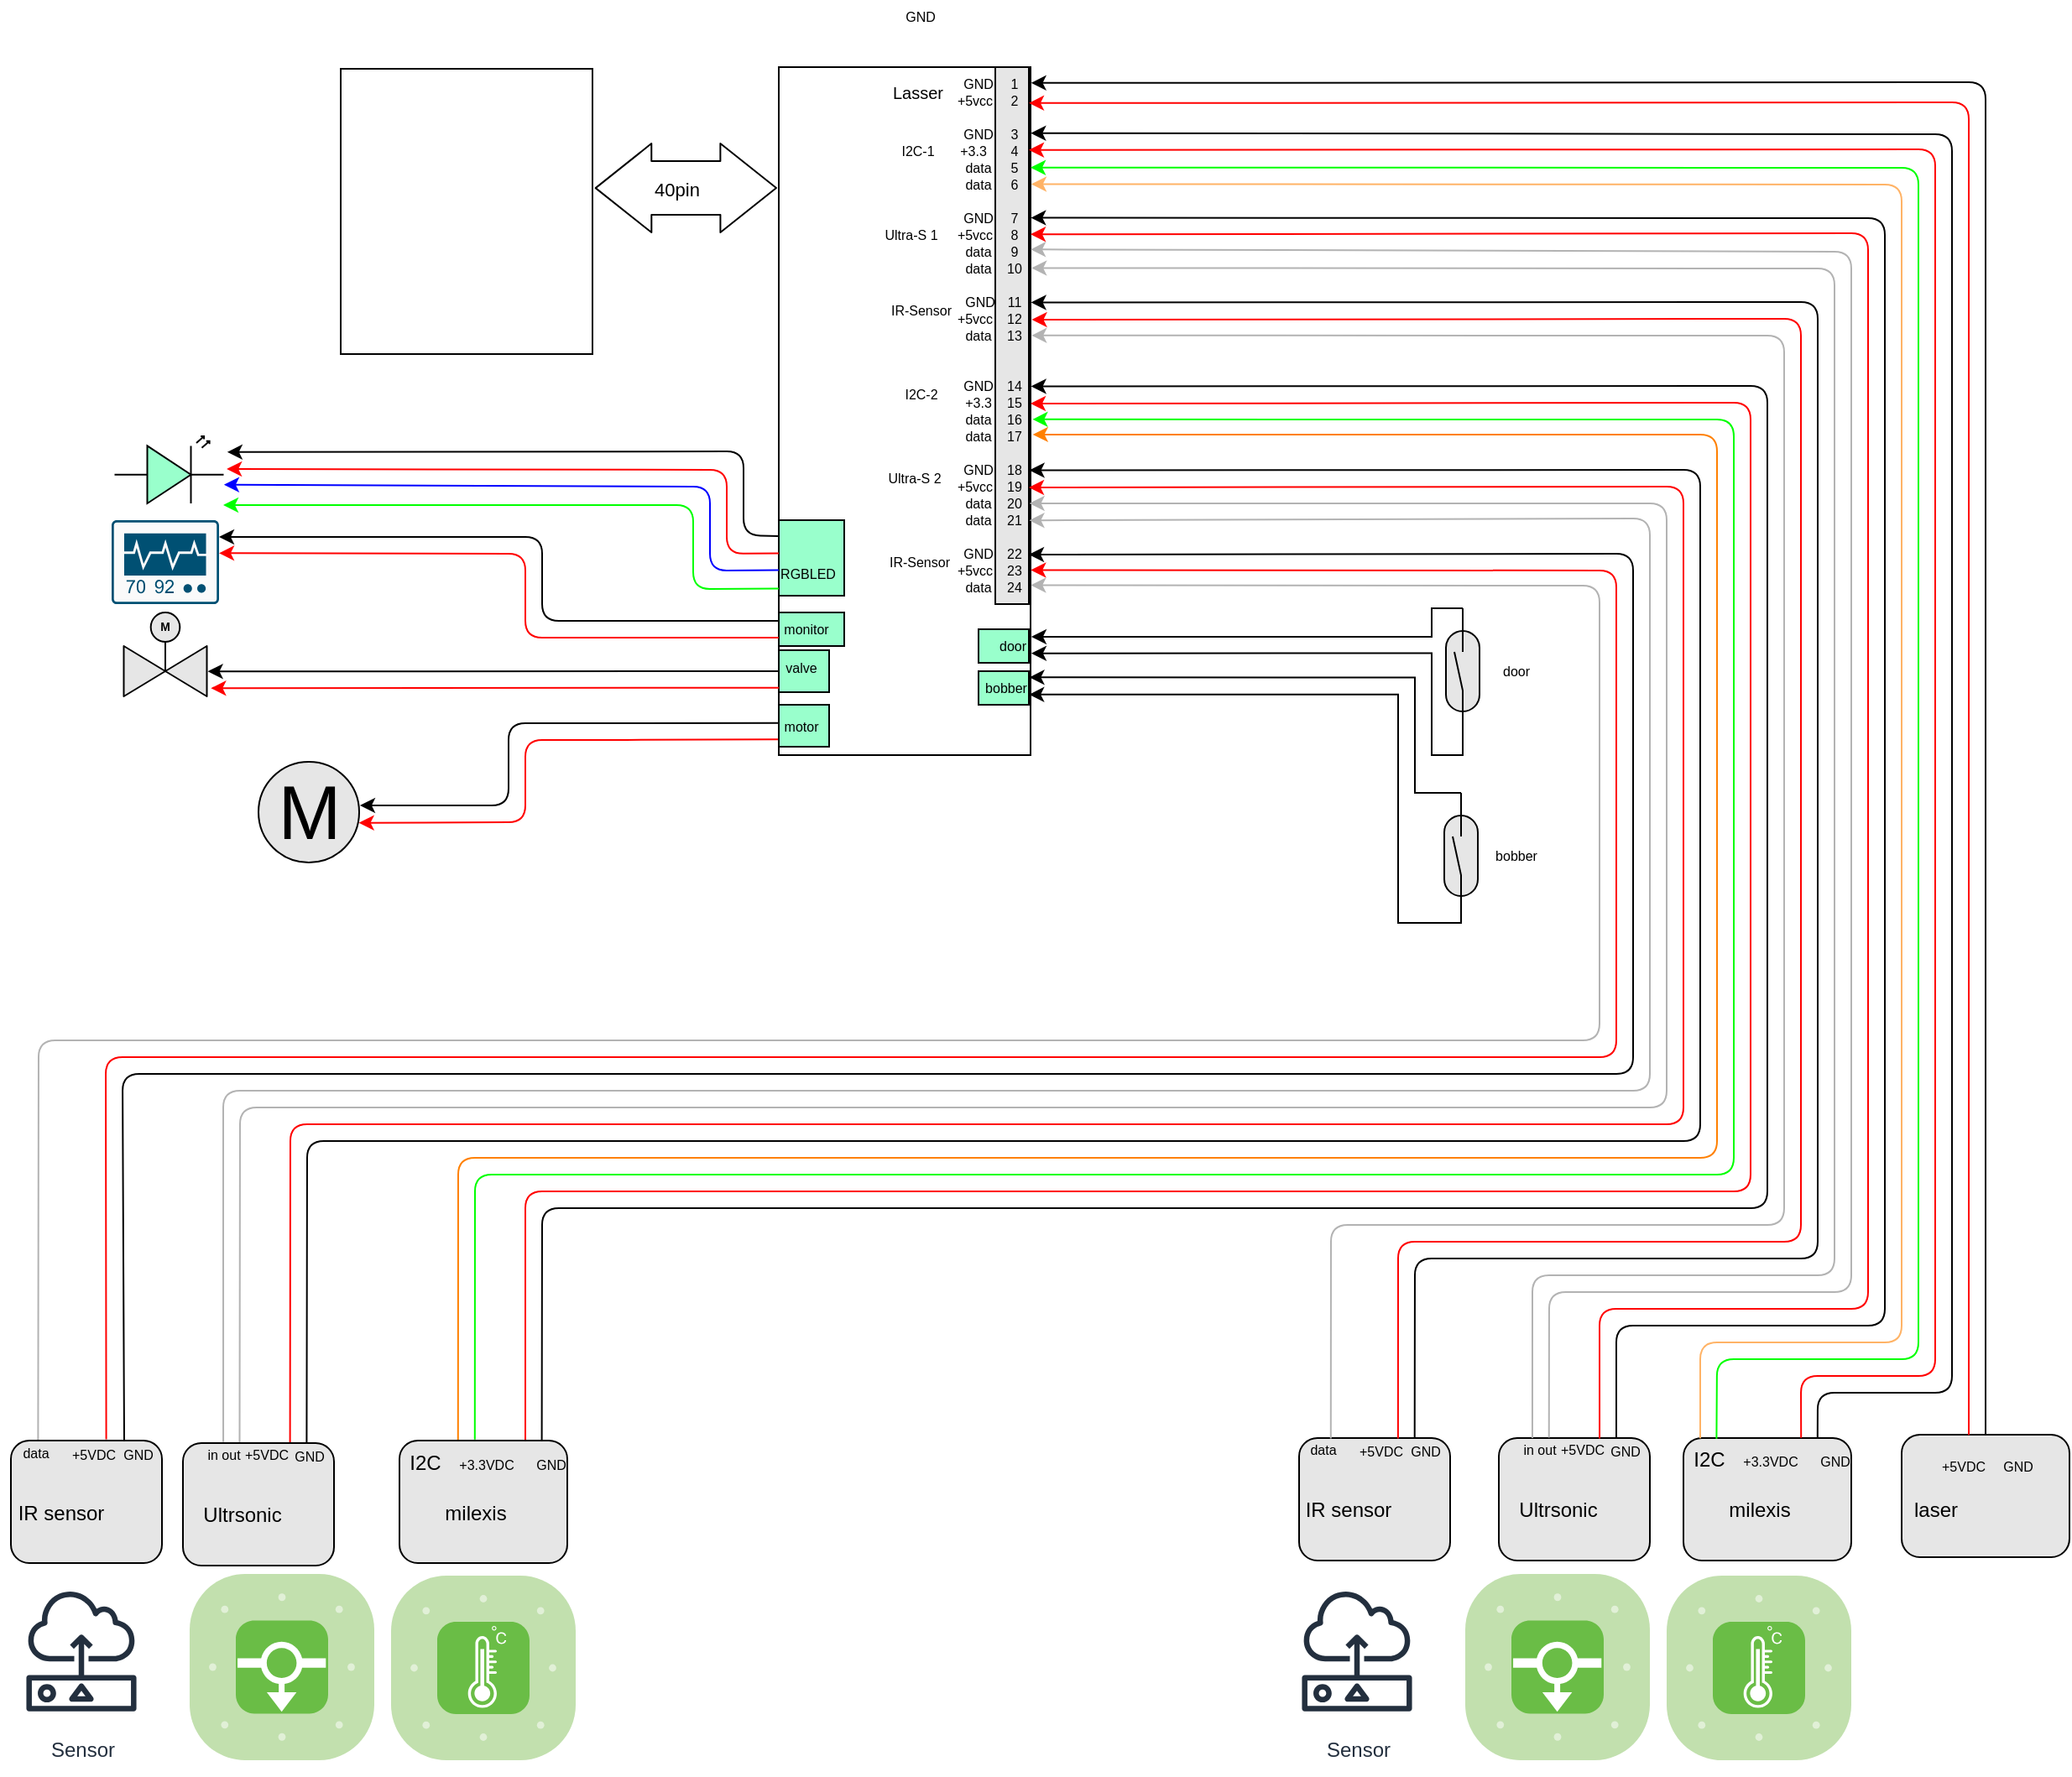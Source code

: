 <mxfile version="14.1.9" type="github">
  <diagram id="mcO6ZigHnyqXAEx7TMtv" name="Page-1">
    <mxGraphModel dx="2325" dy="956" grid="1" gridSize="10" guides="1" tooltips="1" connect="1" arrows="1" fold="1" page="1" pageScale="1" pageWidth="827" pageHeight="1169" math="0" shadow="0">
      <root>
        <mxCell id="0" />
        <mxCell id="1" parent="0" />
        <mxCell id="oB4PZzZaA_dl373bwpy4-4" value="" style="rounded=0;whiteSpace=wrap;html=1;" vertex="1" parent="1">
          <mxGeometry x="-59" y="40" width="150" height="410" as="geometry" />
        </mxCell>
        <mxCell id="oB4PZzZaA_dl373bwpy4-128" value="" style="rounded=0;whiteSpace=wrap;html=1;fontSize=8;fillColor=#99FFCC;" vertex="1" parent="1">
          <mxGeometry x="60" y="400" width="30" height="20" as="geometry" />
        </mxCell>
        <mxCell id="oB4PZzZaA_dl373bwpy4-127" value="" style="rounded=0;whiteSpace=wrap;html=1;fontSize=8;fillColor=#99FFCC;" vertex="1" parent="1">
          <mxGeometry x="60" y="375" width="30" height="20" as="geometry" />
        </mxCell>
        <mxCell id="oB4PZzZaA_dl373bwpy4-126" value="" style="rounded=0;whiteSpace=wrap;html=1;fillColor=#E6E6E6;fontSize=8;" vertex="1" parent="1">
          <mxGeometry x="70" y="40" width="20" height="320" as="geometry" />
        </mxCell>
        <mxCell id="oB4PZzZaA_dl373bwpy4-51" value="" style="rounded=1;whiteSpace=wrap;html=1;fontSize=8;fillColor=#E6E6E6;" vertex="1" parent="1">
          <mxGeometry x="370" y="857" width="90" height="73" as="geometry" />
        </mxCell>
        <mxCell id="oB4PZzZaA_dl373bwpy4-41" value="&lt;div style=&quot;font-size: 8px&quot;&gt;&lt;font style=&quot;font-size: 8px&quot;&gt;+5VDC&lt;/font&gt;&lt;/div&gt;" style="text;html=1;strokeColor=none;fillColor=none;align=center;verticalAlign=middle;whiteSpace=wrap;rounded=0;" vertex="1" parent="1">
          <mxGeometry x="400" y="854" width="40" height="20" as="geometry" />
        </mxCell>
        <mxCell id="oB4PZzZaA_dl373bwpy4-53" value="" style="rounded=1;whiteSpace=wrap;html=1;fontSize=8;fillColor=#E6E6E6;" vertex="1" parent="1">
          <mxGeometry x="610" y="855" width="100" height="73" as="geometry" />
        </mxCell>
        <mxCell id="oB4PZzZaA_dl373bwpy4-52" value="" style="rounded=1;whiteSpace=wrap;html=1;fontSize=8;fillColor=#E6E6E6;" vertex="1" parent="1">
          <mxGeometry x="480" y="857" width="100" height="73" as="geometry" />
        </mxCell>
        <mxCell id="oB4PZzZaA_dl373bwpy4-50" value="" style="rounded=1;whiteSpace=wrap;html=1;fontSize=8;fillColor=#E6E6E6;" vertex="1" parent="1">
          <mxGeometry x="251" y="857" width="90" height="73" as="geometry" />
        </mxCell>
        <mxCell id="oB4PZzZaA_dl373bwpy4-1" value="" style="rounded=0;whiteSpace=wrap;html=1;" vertex="1" parent="1">
          <mxGeometry x="-320" y="41" width="150" height="170" as="geometry" />
        </mxCell>
        <mxCell id="oB4PZzZaA_dl373bwpy4-2" value="" style="shape=image;html=1;verticalAlign=top;verticalLabelPosition=bottom;labelBackgroundColor=#ffffff;imageAspect=0;aspect=fixed;image=https://cdn4.iconfinder.com/data/icons/logos-and-brands-1/512/272_Raspberry_Pi_logo-128.png" vertex="1" parent="1">
          <mxGeometry x="-309" y="61" width="128" height="128" as="geometry" />
        </mxCell>
        <mxCell id="oB4PZzZaA_dl373bwpy4-5" value="" style="shape=flexArrow;endArrow=classic;startArrow=classic;html=1;exitX=1.009;exitY=0.418;exitDx=0;exitDy=0;exitPerimeter=0;width=32;startSize=10.766;endSize=10.766;" edge="1" parent="1" source="oB4PZzZaA_dl373bwpy4-1">
          <mxGeometry width="50" height="50" relative="1" as="geometry">
            <mxPoint x="-140" y="141" as="sourcePoint" />
            <mxPoint x="-60" y="112" as="targetPoint" />
          </mxGeometry>
        </mxCell>
        <mxCell id="oB4PZzZaA_dl373bwpy4-7" value="40pin" style="edgeLabel;html=1;align=center;verticalAlign=middle;resizable=0;points=[];" vertex="1" connectable="0" parent="oB4PZzZaA_dl373bwpy4-5">
          <mxGeometry x="-0.113" y="-1" relative="1" as="geometry">
            <mxPoint as="offset" />
          </mxGeometry>
        </mxCell>
        <mxCell id="oB4PZzZaA_dl373bwpy4-8" value="" style="shape=image;html=1;verticalAlign=top;verticalLabelPosition=bottom;labelBackgroundColor=#ffffff;imageAspect=0;aspect=fixed;image=https://cdn0.iconfinder.com/data/icons/security-double-color-red-and-black-vol-2/52/laser__light__science__technology-128.png;rotation=-180;" vertex="1" parent="1">
          <mxGeometry x="570" y="930" width="128" height="128" as="geometry" />
        </mxCell>
        <mxCell id="oB4PZzZaA_dl373bwpy4-9" value="" style="verticalLabelPosition=bottom;html=1;fillColor=#6ABD46;strokeColor=#ffffff;verticalAlign=top;align=center;points=[[0.085,0.085,0],[0.915,0.085,0],[0.915,0.915,0],[0.085,0.915,0],[0.25,0,0],[0.5,0,0],[0.75,0,0],[1,0.25,0],[1,0.5,0],[1,0.75,0],[0.75,1,0],[0.5,1,0],[0.25,1,0],[0,0.75,0],[0,0.5,0],[0,0.25,0]];pointerEvents=1;shape=mxgraph.cisco_safe.compositeIcon;bgIcon=mxgraph.cisco_safe.architecture.generic_appliance;resIcon=mxgraph.cisco_safe.architecture.sensor;" vertex="1" parent="1">
          <mxGeometry x="470" y="939" width="110" height="110" as="geometry" />
        </mxCell>
        <mxCell id="oB4PZzZaA_dl373bwpy4-10" value="Sensor" style="outlineConnect=0;fontColor=#232F3E;gradientColor=none;strokeColor=#232F3E;fillColor=#ffffff;dashed=0;verticalLabelPosition=bottom;verticalAlign=top;align=center;html=1;fontSize=12;fontStyle=0;aspect=fixed;shape=mxgraph.aws4.resourceIcon;resIcon=mxgraph.aws4.sensor;" vertex="1" parent="1">
          <mxGeometry x="240" y="938" width="91" height="91" as="geometry" />
        </mxCell>
        <mxCell id="oB4PZzZaA_dl373bwpy4-11" value="" style="verticalLabelPosition=bottom;html=1;fillColor=#6ABD46;strokeColor=#ffffff;verticalAlign=top;align=center;points=[[0.085,0.085,0],[0.915,0.085,0],[0.915,0.915,0],[0.085,0.915,0],[0.25,0,0],[0.5,0,0],[0.75,0,0],[1,0.25,0],[1,0.5,0],[1,0.75,0],[0.75,1,0],[0.5,1,0],[0.25,1,0],[0,0.75,0],[0,0.5,0],[0,0.25,0]];pointerEvents=1;shape=mxgraph.cisco_safe.compositeIcon;bgIcon=mxgraph.cisco_safe.architecture.generic_appliance;resIcon=mxgraph.cisco_safe.architecture.flow_sensor;rotation=-180;" vertex="1" parent="1">
          <mxGeometry x="350" y="938" width="110" height="111" as="geometry" />
        </mxCell>
        <mxCell id="oB4PZzZaA_dl373bwpy4-12" value="laser" style="text;html=1;align=center;verticalAlign=middle;resizable=0;points=[];autosize=1;" vertex="1" parent="1">
          <mxGeometry x="610" y="890" width="40" height="20" as="geometry" />
        </mxCell>
        <mxCell id="oB4PZzZaA_dl373bwpy4-13" value="&lt;div&gt;milexis&lt;/div&gt;" style="text;html=1;align=center;verticalAlign=middle;resizable=0;points=[];autosize=1;" vertex="1" parent="1">
          <mxGeometry x="500" y="890" width="50" height="20" as="geometry" />
        </mxCell>
        <mxCell id="oB4PZzZaA_dl373bwpy4-14" value="IR sensor" style="text;html=1;align=center;verticalAlign=middle;resizable=0;points=[];autosize=1;" vertex="1" parent="1">
          <mxGeometry x="245" y="890" width="70" height="20" as="geometry" />
        </mxCell>
        <mxCell id="oB4PZzZaA_dl373bwpy4-15" value="Ultrsonic" style="text;html=1;align=center;verticalAlign=middle;resizable=0;points=[];autosize=1;" vertex="1" parent="1">
          <mxGeometry x="375" y="890" width="60" height="20" as="geometry" />
        </mxCell>
        <mxCell id="oB4PZzZaA_dl373bwpy4-18" value="" style="verticalLabelPosition=bottom;html=1;fillColor=#6ABD46;strokeColor=#ffffff;verticalAlign=top;align=center;points=[[0.085,0.085,0],[0.915,0.085,0],[0.915,0.915,0],[0.085,0.915,0],[0.25,0,0],[0.5,0,0],[0.75,0,0],[1,0.25,0],[1,0.5,0],[1,0.75,0],[0.75,1,0],[0.5,1,0],[0.25,1,0],[0,0.75,0],[0,0.5,0],[0,0.25,0]];pointerEvents=1;shape=mxgraph.cisco_safe.compositeIcon;bgIcon=mxgraph.cisco_safe.architecture.generic_appliance;resIcon=mxgraph.cisco_safe.architecture.sensor;" vertex="1" parent="1">
          <mxGeometry x="-290" y="939" width="110" height="110" as="geometry" />
        </mxCell>
        <mxCell id="oB4PZzZaA_dl373bwpy4-19" value="Sensor" style="outlineConnect=0;fontColor=#232F3E;gradientColor=none;strokeColor=#232F3E;fillColor=#ffffff;dashed=0;verticalLabelPosition=bottom;verticalAlign=top;align=center;html=1;fontSize=12;fontStyle=0;aspect=fixed;shape=mxgraph.aws4.resourceIcon;resIcon=mxgraph.aws4.sensor;" vertex="1" parent="1">
          <mxGeometry x="-520" y="938" width="91" height="91" as="geometry" />
        </mxCell>
        <mxCell id="oB4PZzZaA_dl373bwpy4-20" value="" style="verticalLabelPosition=bottom;html=1;fillColor=#6ABD46;strokeColor=#ffffff;verticalAlign=top;align=center;points=[[0.085,0.085,0],[0.915,0.085,0],[0.915,0.915,0],[0.085,0.915,0],[0.25,0,0],[0.5,0,0],[0.75,0,0],[1,0.25,0],[1,0.5,0],[1,0.75,0],[0.75,1,0],[0.5,1,0],[0.25,1,0],[0,0.75,0],[0,0.5,0],[0,0.25,0]];pointerEvents=1;shape=mxgraph.cisco_safe.compositeIcon;bgIcon=mxgraph.cisco_safe.architecture.generic_appliance;resIcon=mxgraph.cisco_safe.architecture.flow_sensor;rotation=-180;" vertex="1" parent="1">
          <mxGeometry x="-410" y="938" width="110" height="111" as="geometry" />
        </mxCell>
        <mxCell id="oB4PZzZaA_dl373bwpy4-22" value="&lt;div&gt;milexis&lt;/div&gt;" style="text;html=1;align=center;verticalAlign=middle;resizable=0;points=[];autosize=1;" vertex="1" parent="1">
          <mxGeometry x="-260" y="890" width="50" height="20" as="geometry" />
        </mxCell>
        <mxCell id="oB4PZzZaA_dl373bwpy4-23" value="IR sensor" style="text;html=1;align=center;verticalAlign=middle;resizable=0;points=[];autosize=1;" vertex="1" parent="1">
          <mxGeometry x="-515" y="890" width="70" height="20" as="geometry" />
        </mxCell>
        <mxCell id="oB4PZzZaA_dl373bwpy4-24" value="Ultrsonic" style="text;html=1;align=center;verticalAlign=middle;resizable=0;points=[];autosize=1;" vertex="1" parent="1">
          <mxGeometry x="-385" y="890" width="60" height="20" as="geometry" />
        </mxCell>
        <mxCell id="oB4PZzZaA_dl373bwpy4-25" value="" style="endArrow=classic;html=1;entryX=1.002;entryY=0.023;entryDx=0;entryDy=0;entryPerimeter=0;exitX=0.5;exitY=0;exitDx=0;exitDy=0;" edge="1" parent="1" source="oB4PZzZaA_dl373bwpy4-53" target="oB4PZzZaA_dl373bwpy4-4">
          <mxGeometry width="50" height="50" relative="1" as="geometry">
            <mxPoint x="670" y="850" as="sourcePoint" />
            <mxPoint x="650" y="650" as="targetPoint" />
            <Array as="points">
              <mxPoint x="660" y="49" />
            </Array>
          </mxGeometry>
        </mxCell>
        <mxCell id="oB4PZzZaA_dl373bwpy4-26" value="" style="endArrow=classic;html=1;entryX=1.008;entryY=0.023;entryDx=0;entryDy=0;entryPerimeter=0;strokeColor=#FF0000;exitX=0.4;exitY=0.001;exitDx=0;exitDy=0;exitPerimeter=0;" edge="1" parent="1" source="oB4PZzZaA_dl373bwpy4-53">
          <mxGeometry width="50" height="50" relative="1" as="geometry">
            <mxPoint x="650" y="850" as="sourcePoint" />
            <mxPoint x="90.0" y="61.43" as="targetPoint" />
            <Array as="points">
              <mxPoint x="650" y="830" />
              <mxPoint x="650" y="61" />
            </Array>
          </mxGeometry>
        </mxCell>
        <mxCell id="oB4PZzZaA_dl373bwpy4-28" value="&lt;div style=&quot;font-size: 8px&quot;&gt;&lt;font style=&quot;font-size: 8px&quot;&gt;+5VDC&lt;/font&gt;&lt;/div&gt;" style="text;html=1;strokeColor=none;fillColor=none;align=center;verticalAlign=middle;whiteSpace=wrap;rounded=0;" vertex="1" parent="1">
          <mxGeometry x="627" y="864" width="40" height="20" as="geometry" />
        </mxCell>
        <mxCell id="oB4PZzZaA_dl373bwpy4-29" value="&lt;font style=&quot;font-size: 8px&quot;&gt;GND&lt;/font&gt;" style="text;html=1;align=center;verticalAlign=middle;resizable=0;points=[];autosize=1;" vertex="1" parent="1">
          <mxGeometry x="664" y="863" width="30" height="20" as="geometry" />
        </mxCell>
        <mxCell id="oB4PZzZaA_dl373bwpy4-30" value="" style="endArrow=classic;html=1;entryX=1.001;entryY=0.096;entryDx=0;entryDy=0;entryPerimeter=0;exitX=0.799;exitY=0;exitDx=0;exitDy=0;exitPerimeter=0;" edge="1" parent="1" source="oB4PZzZaA_dl373bwpy4-52" target="oB4PZzZaA_dl373bwpy4-4">
          <mxGeometry width="50" height="50" relative="1" as="geometry">
            <mxPoint x="560" y="850" as="sourcePoint" />
            <mxPoint x="600" y="80" as="targetPoint" />
            <Array as="points">
              <mxPoint x="560" y="830" />
              <mxPoint x="640" y="830" />
              <mxPoint x="640" y="80" />
            </Array>
          </mxGeometry>
        </mxCell>
        <mxCell id="oB4PZzZaA_dl373bwpy4-31" value="" style="endArrow=classic;html=1;entryX=1.01;entryY=0.096;entryDx=0;entryDy=0;entryPerimeter=0;strokeColor=#FF0000;exitX=0.701;exitY=-0.001;exitDx=0;exitDy=0;exitPerimeter=0;" edge="1" parent="1" source="oB4PZzZaA_dl373bwpy4-52">
          <mxGeometry width="50" height="50" relative="1" as="geometry">
            <mxPoint x="550" y="850" as="sourcePoint" />
            <mxPoint x="90" y="89.36" as="targetPoint" />
            <Array as="points">
              <mxPoint x="550" y="820" />
              <mxPoint x="630" y="820" />
              <mxPoint x="630" y="89" />
            </Array>
          </mxGeometry>
        </mxCell>
        <mxCell id="oB4PZzZaA_dl373bwpy4-32" value="&lt;font style=&quot;font-size: 8px&quot;&gt;GND&lt;/font&gt;" style="text;html=1;align=center;verticalAlign=middle;resizable=0;points=[];autosize=1;" vertex="1" parent="1">
          <mxGeometry x="555" y="860" width="30" height="20" as="geometry" />
        </mxCell>
        <mxCell id="oB4PZzZaA_dl373bwpy4-33" value="&lt;div style=&quot;font-size: 8px&quot;&gt;&lt;font style=&quot;font-size: 8px&quot;&gt;+3.3VDC&lt;/font&gt;&lt;/div&gt;" style="text;html=1;strokeColor=none;fillColor=none;align=center;verticalAlign=middle;whiteSpace=wrap;rounded=0;" vertex="1" parent="1">
          <mxGeometry x="512" y="861" width="40" height="20" as="geometry" />
        </mxCell>
        <mxCell id="oB4PZzZaA_dl373bwpy4-34" value="" style="endArrow=classic;html=1;entryX=1;entryY=0.146;entryDx=0;entryDy=0;entryPerimeter=0;strokeColor=#00FF00;exitX=0.197;exitY=0.006;exitDx=0;exitDy=0;exitPerimeter=0;" edge="1" parent="1" source="oB4PZzZaA_dl373bwpy4-52" target="oB4PZzZaA_dl373bwpy4-4">
          <mxGeometry width="50" height="50" relative="1" as="geometry">
            <mxPoint x="500" y="850" as="sourcePoint" />
            <mxPoint x="90" y="109.36" as="targetPoint" />
            <Array as="points">
              <mxPoint x="500" y="810" />
              <mxPoint x="620" y="810" />
              <mxPoint x="620" y="100" />
            </Array>
          </mxGeometry>
        </mxCell>
        <mxCell id="oB4PZzZaA_dl373bwpy4-35" value="" style="endArrow=classic;html=1;entryX=1.003;entryY=0.17;entryDx=0;entryDy=0;entryPerimeter=0;strokeColor=#FFB366;exitX=0.1;exitY=0.002;exitDx=0;exitDy=0;exitPerimeter=0;" edge="1" parent="1" source="oB4PZzZaA_dl373bwpy4-52" target="oB4PZzZaA_dl373bwpy4-4">
          <mxGeometry width="50" height="50" relative="1" as="geometry">
            <mxPoint x="490" y="850" as="sourcePoint" />
            <mxPoint x="101.8" y="110.27" as="targetPoint" />
            <Array as="points">
              <mxPoint x="490" y="800" />
              <mxPoint x="610" y="800" />
              <mxPoint x="610" y="110" />
            </Array>
          </mxGeometry>
        </mxCell>
        <mxCell id="oB4PZzZaA_dl373bwpy4-36" value="I2C" style="text;html=1;align=center;verticalAlign=middle;resizable=0;points=[];autosize=1;" vertex="1" parent="1">
          <mxGeometry x="480" y="860" width="30" height="20" as="geometry" />
        </mxCell>
        <mxCell id="oB4PZzZaA_dl373bwpy4-37" value="" style="endArrow=classic;html=1;entryX=1.001;entryY=0.219;entryDx=0;entryDy=0;entryPerimeter=0;exitX=1;exitY=0.167;exitDx=0;exitDy=0;exitPerimeter=0;" edge="1" parent="1" source="oB4PZzZaA_dl373bwpy4-41" target="oB4PZzZaA_dl373bwpy4-4">
          <mxGeometry width="50" height="50" relative="1" as="geometry">
            <mxPoint x="440" y="850" as="sourcePoint" />
            <mxPoint x="102.7" y="119.7" as="targetPoint" />
            <Array as="points">
              <mxPoint x="440" y="790" />
              <mxPoint x="600" y="790" />
              <mxPoint x="600" y="130" />
            </Array>
          </mxGeometry>
        </mxCell>
        <mxCell id="oB4PZzZaA_dl373bwpy4-38" value="" style="endArrow=classic;html=1;entryX=1;entryY=0.243;entryDx=0;entryDy=0;entryPerimeter=0;strokeColor=#FF0000;exitX=0.667;exitY=0.004;exitDx=0;exitDy=0;exitPerimeter=0;" edge="1" parent="1" source="oB4PZzZaA_dl373bwpy4-51" target="oB4PZzZaA_dl373bwpy4-4">
          <mxGeometry width="50" height="50" relative="1" as="geometry">
            <mxPoint x="430" y="850" as="sourcePoint" />
            <mxPoint x="101.2" y="139.79" as="targetPoint" />
            <Array as="points">
              <mxPoint x="430" y="780" />
              <mxPoint x="590" y="780" />
              <mxPoint x="590" y="139" />
            </Array>
          </mxGeometry>
        </mxCell>
        <mxCell id="oB4PZzZaA_dl373bwpy4-39" value="" style="endArrow=classic;html=1;entryX=1;entryY=0.265;entryDx=0;entryDy=0;entryPerimeter=0;strokeColor=#B3B3B3;exitX=0.332;exitY=-0.003;exitDx=0;exitDy=0;exitPerimeter=0;" edge="1" parent="1" source="oB4PZzZaA_dl373bwpy4-51" target="oB4PZzZaA_dl373bwpy4-4">
          <mxGeometry width="50" height="50" relative="1" as="geometry">
            <mxPoint x="400" y="850" as="sourcePoint" />
            <mxPoint x="103.15" y="148.81" as="targetPoint" />
            <Array as="points">
              <mxPoint x="400" y="770" />
              <mxPoint x="580" y="770" />
              <mxPoint x="580" y="150" />
            </Array>
          </mxGeometry>
        </mxCell>
        <mxCell id="oB4PZzZaA_dl373bwpy4-40" value="" style="endArrow=classic;html=1;entryX=1.004;entryY=0.292;entryDx=0;entryDy=0;entryPerimeter=0;strokeColor=#B3B3B3;exitX=0.222;exitY=0;exitDx=0;exitDy=0;exitPerimeter=0;" edge="1" parent="1" source="oB4PZzZaA_dl373bwpy4-51" target="oB4PZzZaA_dl373bwpy4-4">
          <mxGeometry width="50" height="50" relative="1" as="geometry">
            <mxPoint x="390" y="850" as="sourcePoint" />
            <mxPoint x="100" y="158.65" as="targetPoint" />
            <Array as="points">
              <mxPoint x="390" y="760" />
              <mxPoint x="570" y="760" />
              <mxPoint x="570" y="160" />
            </Array>
          </mxGeometry>
        </mxCell>
        <mxCell id="oB4PZzZaA_dl373bwpy4-42" value="&lt;font style=&quot;font-size: 8px&quot;&gt;GND&lt;/font&gt;" style="text;html=1;align=center;verticalAlign=middle;resizable=0;points=[];autosize=1;" vertex="1" parent="1">
          <mxGeometry x="430" y="854" width="30" height="20" as="geometry" />
        </mxCell>
        <mxCell id="oB4PZzZaA_dl373bwpy4-43" value="&lt;div style=&quot;font-size: 8px&quot;&gt;&lt;font style=&quot;font-size: 8px&quot;&gt;in out&lt;/font&gt;&lt;/div&gt;" style="text;html=1;align=center;verticalAlign=middle;resizable=0;points=[];autosize=1;" vertex="1" parent="1">
          <mxGeometry x="373.5" y="854" width="40" height="20" as="geometry" />
        </mxCell>
        <mxCell id="oB4PZzZaA_dl373bwpy4-44" value="" style="endArrow=classic;html=1;entryX=1.002;entryY=0.342;entryDx=0;entryDy=0;entryPerimeter=0;exitX=0.765;exitY=0.004;exitDx=0;exitDy=0;exitPerimeter=0;" edge="1" parent="1" source="oB4PZzZaA_dl373bwpy4-50" target="oB4PZzZaA_dl373bwpy4-4">
          <mxGeometry width="50" height="50" relative="1" as="geometry">
            <mxPoint x="320" y="850" as="sourcePoint" />
            <mxPoint x="100.6" y="169.72" as="targetPoint" />
            <Array as="points">
              <mxPoint x="320" y="750" />
              <mxPoint x="560" y="750" />
              <mxPoint x="560" y="180" />
            </Array>
          </mxGeometry>
        </mxCell>
        <mxCell id="oB4PZzZaA_dl373bwpy4-45" value="" style="endArrow=classic;html=1;entryX=1.005;entryY=0.367;entryDx=0;entryDy=0;entryPerimeter=0;strokeColor=#FF0000;exitX=0.655;exitY=0.003;exitDx=0;exitDy=0;exitPerimeter=0;" edge="1" parent="1" source="oB4PZzZaA_dl373bwpy4-50" target="oB4PZzZaA_dl373bwpy4-4">
          <mxGeometry width="50" height="50" relative="1" as="geometry">
            <mxPoint x="310" y="850" as="sourcePoint" />
            <mxPoint x="110.6" y="179.72" as="targetPoint" />
            <Array as="points">
              <mxPoint x="310" y="740" />
              <mxPoint x="550" y="740" />
              <mxPoint x="550" y="190" />
            </Array>
          </mxGeometry>
        </mxCell>
        <mxCell id="oB4PZzZaA_dl373bwpy4-46" value="" style="endArrow=classic;html=1;entryX=1.004;entryY=0.39;entryDx=0;entryDy=0;entryPerimeter=0;strokeColor=#B3B3B3;exitX=0.21;exitY=0.004;exitDx=0;exitDy=0;exitPerimeter=0;" edge="1" parent="1" source="oB4PZzZaA_dl373bwpy4-50" target="oB4PZzZaA_dl373bwpy4-4">
          <mxGeometry width="50" height="50" relative="1" as="geometry">
            <mxPoint x="270" y="850" as="sourcePoint" />
            <mxPoint x="120.6" y="189.72" as="targetPoint" />
            <Array as="points">
              <mxPoint x="270" y="730" />
              <mxPoint x="540" y="730" />
              <mxPoint x="540" y="200" />
            </Array>
          </mxGeometry>
        </mxCell>
        <mxCell id="oB4PZzZaA_dl373bwpy4-47" value="&lt;div style=&quot;font-size: 8px&quot;&gt;&lt;font style=&quot;font-size: 8px&quot;&gt;+5VDC&lt;/font&gt;&lt;/div&gt;" style="text;html=1;strokeColor=none;fillColor=none;align=center;verticalAlign=middle;whiteSpace=wrap;rounded=0;" vertex="1" parent="1">
          <mxGeometry x="280" y="855" width="40" height="20" as="geometry" />
        </mxCell>
        <mxCell id="oB4PZzZaA_dl373bwpy4-48" value="&lt;font style=&quot;font-size: 8px&quot;&gt;GND&lt;/font&gt;" style="text;html=1;align=center;verticalAlign=middle;resizable=0;points=[];autosize=1;" vertex="1" parent="1">
          <mxGeometry x="311" y="854" width="30" height="20" as="geometry" />
        </mxCell>
        <mxCell id="oB4PZzZaA_dl373bwpy4-49" value="data" style="text;html=1;align=center;verticalAlign=middle;resizable=0;points=[];autosize=1;fontSize=8;" vertex="1" parent="1">
          <mxGeometry x="250" y="854" width="30" height="20" as="geometry" />
        </mxCell>
        <mxCell id="oB4PZzZaA_dl373bwpy4-54" value="1" style="text;html=1;align=center;verticalAlign=middle;resizable=0;points=[];autosize=1;fontSize=8;" vertex="1" parent="1">
          <mxGeometry x="71" y="40" width="20" height="20" as="geometry" />
        </mxCell>
        <mxCell id="oB4PZzZaA_dl373bwpy4-55" value="2" style="text;html=1;align=center;verticalAlign=middle;resizable=0;points=[];autosize=1;fontSize=8;" vertex="1" parent="1">
          <mxGeometry x="71" y="50" width="20" height="20" as="geometry" />
        </mxCell>
        <mxCell id="oB4PZzZaA_dl373bwpy4-56" value="3" style="text;html=1;align=center;verticalAlign=middle;resizable=0;points=[];autosize=1;fontSize=8;" vertex="1" parent="1">
          <mxGeometry x="71" y="70" width="20" height="20" as="geometry" />
        </mxCell>
        <mxCell id="oB4PZzZaA_dl373bwpy4-57" value="4" style="text;html=1;align=center;verticalAlign=middle;resizable=0;points=[];autosize=1;fontSize=8;" vertex="1" parent="1">
          <mxGeometry x="71" y="80" width="20" height="20" as="geometry" />
        </mxCell>
        <mxCell id="oB4PZzZaA_dl373bwpy4-58" value="5" style="text;html=1;align=center;verticalAlign=middle;resizable=0;points=[];autosize=1;fontSize=8;" vertex="1" parent="1">
          <mxGeometry x="71" y="90" width="20" height="20" as="geometry" />
        </mxCell>
        <mxCell id="oB4PZzZaA_dl373bwpy4-59" value="6" style="text;html=1;align=center;verticalAlign=middle;resizable=0;points=[];autosize=1;fontSize=8;" vertex="1" parent="1">
          <mxGeometry x="71" y="100" width="20" height="20" as="geometry" />
        </mxCell>
        <mxCell id="oB4PZzZaA_dl373bwpy4-60" value="7" style="text;html=1;align=center;verticalAlign=middle;resizable=0;points=[];autosize=1;fontSize=8;" vertex="1" parent="1">
          <mxGeometry x="71" y="120" width="20" height="20" as="geometry" />
        </mxCell>
        <mxCell id="oB4PZzZaA_dl373bwpy4-61" value="8" style="text;html=1;align=center;verticalAlign=middle;resizable=0;points=[];autosize=1;fontSize=8;" vertex="1" parent="1">
          <mxGeometry x="71" y="130" width="20" height="20" as="geometry" />
        </mxCell>
        <mxCell id="oB4PZzZaA_dl373bwpy4-62" value="9" style="text;html=1;align=center;verticalAlign=middle;resizable=0;points=[];autosize=1;fontSize=8;" vertex="1" parent="1">
          <mxGeometry x="71" y="140" width="20" height="20" as="geometry" />
        </mxCell>
        <mxCell id="oB4PZzZaA_dl373bwpy4-63" value="10" style="text;html=1;align=center;verticalAlign=middle;resizable=0;points=[];autosize=1;fontSize=8;" vertex="1" parent="1">
          <mxGeometry x="71" y="150" width="20" height="20" as="geometry" />
        </mxCell>
        <mxCell id="oB4PZzZaA_dl373bwpy4-64" value="11" style="text;html=1;align=center;verticalAlign=middle;resizable=0;points=[];autosize=1;fontSize=8;" vertex="1" parent="1">
          <mxGeometry x="71" y="170" width="20" height="20" as="geometry" />
        </mxCell>
        <mxCell id="oB4PZzZaA_dl373bwpy4-65" value="12" style="text;html=1;align=center;verticalAlign=middle;resizable=0;points=[];autosize=1;fontSize=8;" vertex="1" parent="1">
          <mxGeometry x="71" y="180" width="20" height="20" as="geometry" />
        </mxCell>
        <mxCell id="oB4PZzZaA_dl373bwpy4-66" value="13" style="text;html=1;align=center;verticalAlign=middle;resizable=0;points=[];autosize=1;fontSize=8;" vertex="1" parent="1">
          <mxGeometry x="71" y="190" width="20" height="20" as="geometry" />
        </mxCell>
        <mxCell id="oB4PZzZaA_dl373bwpy4-68" value="" style="endArrow=classic;html=1;fontSize=8;entryX=1.002;entryY=0.464;entryDx=0;entryDy=0;entryPerimeter=0;exitX=0.848;exitY=0.004;exitDx=0;exitDy=0;exitPerimeter=0;" edge="1" parent="1" source="oB4PZzZaA_dl373bwpy4-106" target="oB4PZzZaA_dl373bwpy4-4">
          <mxGeometry width="50" height="50" relative="1" as="geometry">
            <mxPoint x="-200" y="860" as="sourcePoint" />
            <mxPoint x="250" y="280" as="targetPoint" />
            <Array as="points">
              <mxPoint x="-200" y="720" />
              <mxPoint x="530" y="720" />
              <mxPoint x="530" y="230" />
            </Array>
          </mxGeometry>
        </mxCell>
        <mxCell id="oB4PZzZaA_dl373bwpy4-69" value="" style="endArrow=classic;html=1;fontSize=8;entryX=1;entryY=0.489;entryDx=0;entryDy=0;entryPerimeter=0;strokeColor=#FF0000;exitX=0.75;exitY=0;exitDx=0;exitDy=0;" edge="1" parent="1" source="oB4PZzZaA_dl373bwpy4-106" target="oB4PZzZaA_dl373bwpy4-4">
          <mxGeometry width="50" height="50" relative="1" as="geometry">
            <mxPoint x="-210" y="860" as="sourcePoint" />
            <mxPoint x="100.3" y="240.24" as="targetPoint" />
            <Array as="points">
              <mxPoint x="-210" y="710" />
              <mxPoint x="520" y="710" />
              <mxPoint x="520" y="240" />
            </Array>
          </mxGeometry>
        </mxCell>
        <mxCell id="oB4PZzZaA_dl373bwpy4-70" value="" style="endArrow=classic;html=1;fontSize=8;entryX=1.008;entryY=0.512;entryDx=0;entryDy=0;entryPerimeter=0;strokeColor=#00FF00;exitX=0.449;exitY=-0.008;exitDx=0;exitDy=0;exitPerimeter=0;" edge="1" parent="1" source="oB4PZzZaA_dl373bwpy4-106" target="oB4PZzZaA_dl373bwpy4-4">
          <mxGeometry width="50" height="50" relative="1" as="geometry">
            <mxPoint x="-240" y="860" as="sourcePoint" />
            <mxPoint x="91" y="245" as="targetPoint" />
            <Array as="points">
              <mxPoint x="-240" y="700" />
              <mxPoint x="510" y="700" />
              <mxPoint x="510" y="250" />
            </Array>
          </mxGeometry>
        </mxCell>
        <mxCell id="oB4PZzZaA_dl373bwpy4-71" value="" style="endArrow=classic;html=1;fontSize=8;entryX=1.009;entryY=0.534;entryDx=0;entryDy=0;entryPerimeter=0;strokeColor=#FF8000;exitX=0.349;exitY=0.01;exitDx=0;exitDy=0;exitPerimeter=0;" edge="1" parent="1" source="oB4PZzZaA_dl373bwpy4-106" target="oB4PZzZaA_dl373bwpy4-4">
          <mxGeometry width="50" height="50" relative="1" as="geometry">
            <mxPoint x="-250" y="860" as="sourcePoint" />
            <mxPoint x="100" y="250.49" as="targetPoint" />
            <Array as="points">
              <mxPoint x="-250" y="690" />
              <mxPoint x="500" y="690" />
              <mxPoint x="500" y="259" />
            </Array>
          </mxGeometry>
        </mxCell>
        <mxCell id="oB4PZzZaA_dl373bwpy4-73" value="" style="endArrow=classic;html=1;fontSize=8;entryX=1.002;entryY=0.464;entryDx=0;entryDy=0;entryPerimeter=0;exitX=0.819;exitY=-0.002;exitDx=0;exitDy=0;exitPerimeter=0;" edge="1" parent="1" source="oB4PZzZaA_dl373bwpy4-100">
          <mxGeometry width="50" height="50" relative="1" as="geometry">
            <mxPoint x="-340" y="880" as="sourcePoint" />
            <mxPoint x="90.3" y="280.24" as="targetPoint" />
            <Array as="points">
              <mxPoint x="-340" y="680" />
              <mxPoint x="490" y="680" />
              <mxPoint x="490" y="280" />
            </Array>
          </mxGeometry>
        </mxCell>
        <mxCell id="oB4PZzZaA_dl373bwpy4-74" value="" style="endArrow=classic;html=1;fontSize=8;entryX=1;entryY=0.489;entryDx=0;entryDy=0;entryPerimeter=0;strokeColor=#FF0000;exitX=0.709;exitY=-0.004;exitDx=0;exitDy=0;exitPerimeter=0;" edge="1" parent="1" source="oB4PZzZaA_dl373bwpy4-100">
          <mxGeometry width="50" height="50" relative="1" as="geometry">
            <mxPoint x="-350" y="880" as="sourcePoint" />
            <mxPoint x="90" y="290.49" as="targetPoint" />
            <Array as="points">
              <mxPoint x="-350" y="670" />
              <mxPoint x="480" y="670" />
              <mxPoint x="480" y="290" />
            </Array>
          </mxGeometry>
        </mxCell>
        <mxCell id="oB4PZzZaA_dl373bwpy4-75" value="" style="endArrow=classic;html=1;fontSize=8;entryX=0.965;entryY=0;entryDx=0;entryDy=0;entryPerimeter=0;strokeColor=#B3B3B3;exitX=0.375;exitY=0.005;exitDx=0;exitDy=0;exitPerimeter=0;" edge="1" parent="1" source="oB4PZzZaA_dl373bwpy4-100" target="oB4PZzZaA_dl373bwpy4-87">
          <mxGeometry width="50" height="50" relative="1" as="geometry">
            <mxPoint x="-380" y="880" as="sourcePoint" />
            <mxPoint x="91.2" y="299.92" as="targetPoint" />
            <Array as="points">
              <mxPoint x="-380" y="660" />
              <mxPoint x="470" y="660" />
              <mxPoint x="470" y="300" />
            </Array>
          </mxGeometry>
        </mxCell>
        <mxCell id="oB4PZzZaA_dl373bwpy4-76" value="" style="endArrow=classic;html=1;fontSize=8;entryX=0.962;entryY=0.505;entryDx=0;entryDy=0;entryPerimeter=0;strokeColor=#B3B3B3;exitX=0.267;exitY=-0.009;exitDx=0;exitDy=0;exitPerimeter=0;" edge="1" parent="1" source="oB4PZzZaA_dl373bwpy4-100" target="oB4PZzZaA_dl373bwpy4-87">
          <mxGeometry width="50" height="50" relative="1" as="geometry">
            <mxPoint x="-390" y="880" as="sourcePoint" />
            <mxPoint x="91.35" y="308.94" as="targetPoint" />
            <Array as="points">
              <mxPoint x="-390" y="650" />
              <mxPoint x="460" y="650" />
              <mxPoint x="460" y="309" />
            </Array>
          </mxGeometry>
        </mxCell>
        <mxCell id="oB4PZzZaA_dl373bwpy4-80" value="14" style="text;html=1;align=center;verticalAlign=middle;resizable=0;points=[];autosize=1;fontSize=8;" vertex="1" parent="1">
          <mxGeometry x="71" y="220" width="20" height="20" as="geometry" />
        </mxCell>
        <mxCell id="oB4PZzZaA_dl373bwpy4-81" value="15" style="text;html=1;align=center;verticalAlign=middle;resizable=0;points=[];autosize=1;fontSize=8;" vertex="1" parent="1">
          <mxGeometry x="71" y="230" width="20" height="20" as="geometry" />
        </mxCell>
        <mxCell id="oB4PZzZaA_dl373bwpy4-82" value="16" style="text;html=1;align=center;verticalAlign=middle;resizable=0;points=[];autosize=1;fontSize=8;" vertex="1" parent="1">
          <mxGeometry x="71" y="240" width="20" height="20" as="geometry" />
        </mxCell>
        <mxCell id="oB4PZzZaA_dl373bwpy4-83" value="17" style="text;html=1;align=center;verticalAlign=middle;resizable=0;points=[];autosize=1;fontSize=8;" vertex="1" parent="1">
          <mxGeometry x="71" y="250" width="20" height="20" as="geometry" />
        </mxCell>
        <mxCell id="oB4PZzZaA_dl373bwpy4-84" value="18" style="text;html=1;align=center;verticalAlign=middle;resizable=0;points=[];autosize=1;fontSize=8;" vertex="1" parent="1">
          <mxGeometry x="71" y="270" width="20" height="20" as="geometry" />
        </mxCell>
        <mxCell id="oB4PZzZaA_dl373bwpy4-85" value="19" style="text;html=1;align=center;verticalAlign=middle;resizable=0;points=[];autosize=1;fontSize=8;" vertex="1" parent="1">
          <mxGeometry x="71" y="280" width="20" height="20" as="geometry" />
        </mxCell>
        <mxCell id="oB4PZzZaA_dl373bwpy4-86" value="20" style="text;html=1;align=center;verticalAlign=middle;resizable=0;points=[];autosize=1;fontSize=8;" vertex="1" parent="1">
          <mxGeometry x="71" y="290" width="20" height="20" as="geometry" />
        </mxCell>
        <mxCell id="oB4PZzZaA_dl373bwpy4-87" value="21" style="text;html=1;align=center;verticalAlign=middle;resizable=0;points=[];autosize=1;fontSize=8;" vertex="1" parent="1">
          <mxGeometry x="71" y="300" width="20" height="20" as="geometry" />
        </mxCell>
        <mxCell id="oB4PZzZaA_dl373bwpy4-88" value="" style="endArrow=classic;html=1;fontSize=8;entryX=1;entryY=0.489;entryDx=0;entryDy=0;entryPerimeter=0;exitX=0.75;exitY=0;exitDx=0;exitDy=0;" edge="1" parent="1" source="oB4PZzZaA_dl373bwpy4-94">
          <mxGeometry width="50" height="50" relative="1" as="geometry">
            <mxPoint x="-450" y="880" as="sourcePoint" />
            <mxPoint x="90" y="330.49" as="targetPoint" />
            <Array as="points">
              <mxPoint x="-450" y="640" />
              <mxPoint x="450" y="640" />
              <mxPoint x="450" y="330" />
            </Array>
          </mxGeometry>
        </mxCell>
        <mxCell id="oB4PZzZaA_dl373bwpy4-89" value="" style="endArrow=classic;html=1;fontSize=8;entryX=1.001;entryY=0.731;entryDx=0;entryDy=0;entryPerimeter=0;strokeColor=#FF0000;exitX=0.631;exitY=-0.01;exitDx=0;exitDy=0;exitPerimeter=0;" edge="1" parent="1" source="oB4PZzZaA_dl373bwpy4-94" target="oB4PZzZaA_dl373bwpy4-4">
          <mxGeometry width="50" height="50" relative="1" as="geometry">
            <mxPoint x="-460" y="880" as="sourcePoint" />
            <mxPoint x="91.2" y="339.92" as="targetPoint" />
            <Array as="points">
              <mxPoint x="-460" y="630" />
              <mxPoint x="440" y="630" />
              <mxPoint x="440" y="340" />
            </Array>
          </mxGeometry>
        </mxCell>
        <mxCell id="oB4PZzZaA_dl373bwpy4-90" value="" style="endArrow=classic;html=1;fontSize=8;entryX=1.001;entryY=0.753;entryDx=0;entryDy=0;entryPerimeter=0;strokeColor=#B3B3B3;exitX=0.18;exitY=-0.005;exitDx=0;exitDy=0;exitPerimeter=0;" edge="1" parent="1" source="oB4PZzZaA_dl373bwpy4-94" target="oB4PZzZaA_dl373bwpy4-4">
          <mxGeometry width="50" height="50" relative="1" as="geometry">
            <mxPoint x="-480" y="880" as="sourcePoint" />
            <mxPoint x="91.35" y="348.94" as="targetPoint" />
            <Array as="points">
              <mxPoint x="-500" y="620" />
              <mxPoint x="430" y="620" />
              <mxPoint x="430" y="349" />
            </Array>
          </mxGeometry>
        </mxCell>
        <mxCell id="oB4PZzZaA_dl373bwpy4-91" value="22" style="text;html=1;align=center;verticalAlign=middle;resizable=0;points=[];autosize=1;fontSize=8;" vertex="1" parent="1">
          <mxGeometry x="71" y="320" width="20" height="20" as="geometry" />
        </mxCell>
        <mxCell id="oB4PZzZaA_dl373bwpy4-92" value="23" style="text;html=1;align=center;verticalAlign=middle;resizable=0;points=[];autosize=1;fontSize=8;" vertex="1" parent="1">
          <mxGeometry x="71" y="330" width="20" height="20" as="geometry" />
        </mxCell>
        <mxCell id="oB4PZzZaA_dl373bwpy4-93" value="24" style="text;html=1;align=center;verticalAlign=middle;resizable=0;points=[];autosize=1;fontSize=8;" vertex="1" parent="1">
          <mxGeometry x="71" y="340" width="20" height="20" as="geometry" />
        </mxCell>
        <mxCell id="oB4PZzZaA_dl373bwpy4-94" value="" style="rounded=1;whiteSpace=wrap;html=1;fontSize=8;fillColor=#E6E6E6;" vertex="1" parent="1">
          <mxGeometry x="-516.5" y="858.5" width="90" height="73" as="geometry" />
        </mxCell>
        <mxCell id="oB4PZzZaA_dl373bwpy4-95" value="IR sensor" style="text;html=1;align=center;verticalAlign=middle;resizable=0;points=[];autosize=1;" vertex="1" parent="1">
          <mxGeometry x="-522.5" y="891.5" width="70" height="20" as="geometry" />
        </mxCell>
        <mxCell id="oB4PZzZaA_dl373bwpy4-96" value="&lt;div style=&quot;font-size: 8px&quot;&gt;&lt;font style=&quot;font-size: 8px&quot;&gt;+5VDC&lt;/font&gt;&lt;/div&gt;" style="text;html=1;strokeColor=none;fillColor=none;align=center;verticalAlign=middle;whiteSpace=wrap;rounded=0;" vertex="1" parent="1">
          <mxGeometry x="-487.5" y="856.5" width="40" height="20" as="geometry" />
        </mxCell>
        <mxCell id="oB4PZzZaA_dl373bwpy4-97" value="&lt;font style=&quot;font-size: 8px&quot;&gt;GND&lt;/font&gt;" style="text;html=1;align=center;verticalAlign=middle;resizable=0;points=[];autosize=1;" vertex="1" parent="1">
          <mxGeometry x="-456.5" y="855.5" width="30" height="20" as="geometry" />
        </mxCell>
        <mxCell id="oB4PZzZaA_dl373bwpy4-98" value="data" style="text;html=1;align=center;verticalAlign=middle;resizable=0;points=[];autosize=1;fontSize=8;" vertex="1" parent="1">
          <mxGeometry x="-517.5" y="855.5" width="30" height="20" as="geometry" />
        </mxCell>
        <mxCell id="oB4PZzZaA_dl373bwpy4-100" value="" style="rounded=1;whiteSpace=wrap;html=1;fontSize=8;fillColor=#E6E6E6;" vertex="1" parent="1">
          <mxGeometry x="-414" y="860" width="90" height="73" as="geometry" />
        </mxCell>
        <mxCell id="oB4PZzZaA_dl373bwpy4-101" value="&lt;div style=&quot;font-size: 8px&quot;&gt;&lt;font style=&quot;font-size: 8px&quot;&gt;+5VDC&lt;/font&gt;&lt;/div&gt;" style="text;html=1;strokeColor=none;fillColor=none;align=center;verticalAlign=middle;whiteSpace=wrap;rounded=0;" vertex="1" parent="1">
          <mxGeometry x="-384" y="857" width="40" height="20" as="geometry" />
        </mxCell>
        <mxCell id="oB4PZzZaA_dl373bwpy4-102" value="Ultrsonic" style="text;html=1;align=center;verticalAlign=middle;resizable=0;points=[];autosize=1;" vertex="1" parent="1">
          <mxGeometry x="-409" y="893" width="60" height="20" as="geometry" />
        </mxCell>
        <mxCell id="oB4PZzZaA_dl373bwpy4-103" value="&lt;font style=&quot;font-size: 8px&quot;&gt;GND&lt;/font&gt;" style="text;html=1;align=center;verticalAlign=middle;resizable=0;points=[];autosize=1;" vertex="1" parent="1">
          <mxGeometry x="-354" y="857" width="30" height="20" as="geometry" />
        </mxCell>
        <mxCell id="oB4PZzZaA_dl373bwpy4-104" value="&lt;div style=&quot;font-size: 8px&quot;&gt;&lt;font style=&quot;font-size: 8px&quot;&gt;in out&lt;/font&gt;&lt;/div&gt;" style="text;html=1;align=center;verticalAlign=middle;resizable=0;points=[];autosize=1;" vertex="1" parent="1">
          <mxGeometry x="-410.5" y="857" width="40" height="20" as="geometry" />
        </mxCell>
        <mxCell id="oB4PZzZaA_dl373bwpy4-106" value="" style="rounded=1;whiteSpace=wrap;html=1;fontSize=8;fillColor=#E6E6E6;" vertex="1" parent="1">
          <mxGeometry x="-285" y="858.5" width="100" height="73" as="geometry" />
        </mxCell>
        <mxCell id="oB4PZzZaA_dl373bwpy4-107" value="&lt;div&gt;milexis&lt;/div&gt;" style="text;html=1;align=center;verticalAlign=middle;resizable=0;points=[];autosize=1;" vertex="1" parent="1">
          <mxGeometry x="-265" y="891.5" width="50" height="20" as="geometry" />
        </mxCell>
        <mxCell id="oB4PZzZaA_dl373bwpy4-108" value="&lt;font style=&quot;font-size: 8px&quot;&gt;GND&lt;/font&gt;" style="text;html=1;align=center;verticalAlign=middle;resizable=0;points=[];autosize=1;" vertex="1" parent="1">
          <mxGeometry x="-210" y="861.5" width="30" height="20" as="geometry" />
        </mxCell>
        <mxCell id="oB4PZzZaA_dl373bwpy4-109" value="&lt;div style=&quot;font-size: 8px&quot;&gt;&lt;font style=&quot;font-size: 8px&quot;&gt;+3.3VDC&lt;/font&gt;&lt;/div&gt;" style="text;html=1;strokeColor=none;fillColor=none;align=center;verticalAlign=middle;whiteSpace=wrap;rounded=0;" vertex="1" parent="1">
          <mxGeometry x="-253" y="862.5" width="40" height="20" as="geometry" />
        </mxCell>
        <mxCell id="oB4PZzZaA_dl373bwpy4-110" value="I2C" style="text;html=1;align=center;verticalAlign=middle;resizable=0;points=[];autosize=1;" vertex="1" parent="1">
          <mxGeometry x="-285" y="861.5" width="30" height="20" as="geometry" />
        </mxCell>
        <mxCell id="oB4PZzZaA_dl373bwpy4-115" style="edgeStyle=orthogonalEdgeStyle;rounded=0;orthogonalLoop=1;jettySize=auto;html=1;exitX=1;exitY=0.5;exitDx=0;exitDy=0;exitPerimeter=0;entryX=1.003;entryY=0.828;entryDx=0;entryDy=0;entryPerimeter=0;fontSize=8;" edge="1" parent="1" source="oB4PZzZaA_dl373bwpy4-111" target="oB4PZzZaA_dl373bwpy4-4">
          <mxGeometry relative="1" as="geometry">
            <Array as="points">
              <mxPoint x="330" y="362" />
              <mxPoint x="330" y="380" />
            </Array>
          </mxGeometry>
        </mxCell>
        <mxCell id="oB4PZzZaA_dl373bwpy4-116" style="edgeStyle=orthogonalEdgeStyle;rounded=0;orthogonalLoop=1;jettySize=auto;html=1;exitX=0;exitY=0.5;exitDx=0;exitDy=0;exitPerimeter=0;entryX=1.003;entryY=0.852;entryDx=0;entryDy=0;entryPerimeter=0;fontSize=8;" edge="1" parent="1" source="oB4PZzZaA_dl373bwpy4-111" target="oB4PZzZaA_dl373bwpy4-4">
          <mxGeometry relative="1" as="geometry">
            <Array as="points">
              <mxPoint x="349" y="450" />
              <mxPoint x="330" y="450" />
              <mxPoint x="330" y="389" />
            </Array>
          </mxGeometry>
        </mxCell>
        <mxCell id="oB4PZzZaA_dl373bwpy4-111" value="" style="pointerEvents=1;verticalLabelPosition=bottom;shadow=0;dashed=0;align=center;html=1;verticalAlign=top;shape=mxgraph.electrical.electro-mechanical.reed_switch;fillColor=#E6E6E6;fontSize=8;rotation=-90;" vertex="1" parent="1">
          <mxGeometry x="311" y="390" width="75" height="20" as="geometry" />
        </mxCell>
        <mxCell id="oB4PZzZaA_dl373bwpy4-117" style="edgeStyle=orthogonalEdgeStyle;rounded=0;orthogonalLoop=1;jettySize=auto;html=1;exitX=1;exitY=0.5;exitDx=0;exitDy=0;exitPerimeter=0;entryX=0.995;entryY=0.887;entryDx=0;entryDy=0;entryPerimeter=0;fontSize=8;" edge="1" parent="1" source="oB4PZzZaA_dl373bwpy4-113" target="oB4PZzZaA_dl373bwpy4-4">
          <mxGeometry relative="1" as="geometry">
            <Array as="points">
              <mxPoint x="320" y="473" />
              <mxPoint x="320" y="404" />
            </Array>
          </mxGeometry>
        </mxCell>
        <mxCell id="oB4PZzZaA_dl373bwpy4-118" style="edgeStyle=orthogonalEdgeStyle;rounded=0;orthogonalLoop=1;jettySize=auto;html=1;exitX=0;exitY=0.5;exitDx=0;exitDy=0;exitPerimeter=0;entryX=0.994;entryY=0.912;entryDx=0;entryDy=0;entryPerimeter=0;fontSize=8;" edge="1" parent="1" source="oB4PZzZaA_dl373bwpy4-113" target="oB4PZzZaA_dl373bwpy4-4">
          <mxGeometry relative="1" as="geometry">
            <Array as="points">
              <mxPoint x="348" y="550" />
              <mxPoint x="310" y="550" />
              <mxPoint x="310" y="414" />
            </Array>
          </mxGeometry>
        </mxCell>
        <mxCell id="oB4PZzZaA_dl373bwpy4-113" value="" style="pointerEvents=1;verticalLabelPosition=bottom;shadow=0;dashed=0;align=center;html=1;verticalAlign=top;shape=mxgraph.electrical.electro-mechanical.reed_switch;fillColor=#E6E6E6;fontSize=8;rotation=-90;" vertex="1" parent="1">
          <mxGeometry x="310" y="500" width="75" height="20" as="geometry" />
        </mxCell>
        <mxCell id="oB4PZzZaA_dl373bwpy4-119" value="door" style="text;html=1;align=center;verticalAlign=middle;resizable=0;points=[];autosize=1;fontSize=8;" vertex="1" parent="1">
          <mxGeometry x="65" y="375" width="30" height="20" as="geometry" />
        </mxCell>
        <mxCell id="oB4PZzZaA_dl373bwpy4-120" value="bobber" style="text;html=1;align=center;verticalAlign=middle;resizable=0;points=[];autosize=1;fontSize=8;" vertex="1" parent="1">
          <mxGeometry x="360" y="500" width="40" height="20" as="geometry" />
        </mxCell>
        <mxCell id="oB4PZzZaA_dl373bwpy4-121" value="door" style="text;html=1;align=center;verticalAlign=middle;resizable=0;points=[];autosize=1;fontSize=8;" vertex="1" parent="1">
          <mxGeometry x="365" y="390" width="30" height="20" as="geometry" />
        </mxCell>
        <mxCell id="oB4PZzZaA_dl373bwpy4-122" value="bobber" style="text;html=1;align=center;verticalAlign=middle;resizable=0;points=[];autosize=1;fontSize=8;" vertex="1" parent="1">
          <mxGeometry x="56" y="400" width="40" height="20" as="geometry" />
        </mxCell>
        <mxCell id="oB4PZzZaA_dl373bwpy4-124" value="M" style="dashed=0;outlineConnect=0;align=center;html=1;shape=mxgraph.pid.engines.electric_motor;fontSize=45;fillColor=#E6E6E6;" vertex="1" parent="1">
          <mxGeometry x="-369" y="454" width="60" height="60" as="geometry" />
        </mxCell>
        <mxCell id="oB4PZzZaA_dl373bwpy4-125" value="" style="verticalLabelPosition=bottom;align=center;html=1;verticalAlign=top;pointerEvents=1;dashed=0;shape=mxgraph.pid2valves.valve;valveType=gate;actuator=motor;fillColor=#E6E6E6;fontSize=8;" vertex="1" parent="1">
          <mxGeometry x="-449.25" y="365" width="49.5" height="50" as="geometry" />
        </mxCell>
        <mxCell id="oB4PZzZaA_dl373bwpy4-129" value="" style="rounded=0;whiteSpace=wrap;html=1;fontSize=8;fillColor=#99FFCC;" vertex="1" parent="1">
          <mxGeometry x="-59" y="420" width="30" height="25" as="geometry" />
        </mxCell>
        <mxCell id="oB4PZzZaA_dl373bwpy4-130" value="motor" style="text;html=1;align=center;verticalAlign=middle;resizable=0;points=[];autosize=1;fontSize=8;" vertex="1" parent="1">
          <mxGeometry x="-66" y="423" width="40" height="20" as="geometry" />
        </mxCell>
        <mxCell id="oB4PZzZaA_dl373bwpy4-131" value="" style="rounded=0;whiteSpace=wrap;html=1;fontSize=8;fillColor=#99FFCC;" vertex="1" parent="1">
          <mxGeometry x="-59" y="387.5" width="30" height="25" as="geometry" />
        </mxCell>
        <mxCell id="oB4PZzZaA_dl373bwpy4-132" value="valve" style="text;html=1;align=center;verticalAlign=middle;resizable=0;points=[];autosize=1;fontSize=8;" vertex="1" parent="1">
          <mxGeometry x="-61" y="387.5" width="30" height="20" as="geometry" />
        </mxCell>
        <mxCell id="oB4PZzZaA_dl373bwpy4-133" value="" style="rounded=0;whiteSpace=wrap;html=1;fontSize=8;fillColor=#99FFCC;" vertex="1" parent="1">
          <mxGeometry x="-59" y="365" width="39" height="20" as="geometry" />
        </mxCell>
        <mxCell id="oB4PZzZaA_dl373bwpy4-134" value="monitor" style="text;html=1;align=center;verticalAlign=middle;resizable=0;points=[];autosize=1;fontSize=8;" vertex="1" parent="1">
          <mxGeometry x="-63" y="365" width="40" height="20" as="geometry" />
        </mxCell>
        <mxCell id="oB4PZzZaA_dl373bwpy4-135" value="" style="rounded=0;whiteSpace=wrap;html=1;fontSize=8;fillColor=#99FFCC;" vertex="1" parent="1">
          <mxGeometry x="-59" y="310" width="39" height="45" as="geometry" />
        </mxCell>
        <mxCell id="oB4PZzZaA_dl373bwpy4-136" value="RGBLED" style="text;html=1;align=center;verticalAlign=middle;resizable=0;points=[];autosize=1;fontSize=8;" vertex="1" parent="1">
          <mxGeometry x="-67" y="332" width="50" height="20" as="geometry" />
        </mxCell>
        <mxCell id="oB4PZzZaA_dl373bwpy4-137" value="" style="points=[[0.015,0.015,0],[0.985,0.015,0],[0.985,0.985,0],[0.015,0.985,0],[0.25,0,0],[0.5,0,0],[0.75,0,0],[1,0.25,0],[1,0.5,0],[1,0.75,0],[0.75,1,0],[0.5,1,0],[0.25,1,0],[0,0.75,0],[0,0.5,0],[0,0.25,0]];verticalLabelPosition=bottom;html=1;verticalAlign=top;aspect=fixed;align=center;pointerEvents=1;shape=mxgraph.cisco19.rect;prIcon=monitor;fillColor=#FAFAFA;strokeColor=#005073;fontSize=8;" vertex="1" parent="1">
          <mxGeometry x="-456.5" y="310" width="64" height="50" as="geometry" />
        </mxCell>
        <mxCell id="oB4PZzZaA_dl373bwpy4-138" value="" style="verticalLabelPosition=bottom;shadow=0;dashed=0;align=center;html=1;verticalAlign=top;shape=mxgraph.electrical.opto_electronics.led_2;pointerEvents=1;fillColor=#99FFCC;fontSize=8;" vertex="1" parent="1">
          <mxGeometry x="-454.75" y="260" width="65" height="40" as="geometry" />
        </mxCell>
        <mxCell id="oB4PZzZaA_dl373bwpy4-139" value="" style="endArrow=classic;html=1;strokeColor=#000000;fontSize=8;exitX=-0.013;exitY=0.212;exitDx=0;exitDy=0;entryX=1.033;entryY=0.235;entryDx=0;entryDy=0;entryPerimeter=0;exitPerimeter=0;" edge="1" parent="1" source="oB4PZzZaA_dl373bwpy4-135" target="oB4PZzZaA_dl373bwpy4-138">
          <mxGeometry width="50" height="50" relative="1" as="geometry">
            <mxPoint x="-140" y="310" as="sourcePoint" />
            <mxPoint x="-90" y="260" as="targetPoint" />
            <Array as="points">
              <mxPoint x="-80" y="319" />
              <mxPoint x="-80" y="269" />
            </Array>
          </mxGeometry>
        </mxCell>
        <mxCell id="oB4PZzZaA_dl373bwpy4-140" value="" style="endArrow=classic;html=1;fontSize=8;exitX=0;exitY=0.25;exitDx=0;exitDy=0;entryX=1.028;entryY=0.487;entryDx=0;entryDy=0;entryPerimeter=0;strokeColor=#FF0000;" edge="1" parent="1" target="oB4PZzZaA_dl373bwpy4-138">
          <mxGeometry width="50" height="50" relative="1" as="geometry">
            <mxPoint x="-59" y="329.75" as="sourcePoint" />
            <mxPoint x="-240.105" y="280.4" as="targetPoint" />
            <Array as="points">
              <mxPoint x="-90" y="330" />
              <mxPoint x="-90" y="280" />
            </Array>
          </mxGeometry>
        </mxCell>
        <mxCell id="oB4PZzZaA_dl373bwpy4-141" value="" style="endArrow=classic;html=1;fontSize=8;exitX=0;exitY=0.25;exitDx=0;exitDy=0;entryX=1.003;entryY=0.722;entryDx=0;entryDy=0;entryPerimeter=0;strokeColor=#0000FF;" edge="1" parent="1" target="oB4PZzZaA_dl373bwpy4-138">
          <mxGeometry width="50" height="50" relative="1" as="geometry">
            <mxPoint x="-59" y="339.75" as="sourcePoint" />
            <mxPoint x="-240.105" y="290.4" as="targetPoint" />
            <Array as="points">
              <mxPoint x="-100" y="340" />
              <mxPoint x="-100" y="290" />
            </Array>
          </mxGeometry>
        </mxCell>
        <mxCell id="oB4PZzZaA_dl373bwpy4-142" value="" style="endArrow=classic;html=1;fontSize=8;exitX=0;exitY=0.25;exitDx=0;exitDy=0;strokeColor=#00FF00;" edge="1" parent="1">
          <mxGeometry width="50" height="50" relative="1" as="geometry">
            <mxPoint x="-59" y="350.75" as="sourcePoint" />
            <mxPoint x="-390" y="301" as="targetPoint" />
            <Array as="points">
              <mxPoint x="-110" y="351" />
              <mxPoint x="-110" y="301" />
            </Array>
          </mxGeometry>
        </mxCell>
        <mxCell id="oB4PZzZaA_dl373bwpy4-143" value="" style="endArrow=classic;html=1;fontSize=8;entryX=1;entryY=0.2;entryDx=0;entryDy=0;entryPerimeter=0;exitX=0;exitY=0.25;exitDx=0;exitDy=0;" edge="1" parent="1" source="oB4PZzZaA_dl373bwpy4-133" target="oB4PZzZaA_dl373bwpy4-137">
          <mxGeometry width="50" height="50" relative="1" as="geometry">
            <mxPoint x="-160" y="410" as="sourcePoint" />
            <mxPoint x="-110" y="360" as="targetPoint" />
            <Array as="points">
              <mxPoint x="-200" y="370" />
              <mxPoint x="-200" y="320" />
            </Array>
          </mxGeometry>
        </mxCell>
        <mxCell id="oB4PZzZaA_dl373bwpy4-144" value="" style="endArrow=classic;html=1;fontSize=8;entryX=1;entryY=0.393;entryDx=0;entryDy=0;entryPerimeter=0;exitX=0;exitY=0.75;exitDx=0;exitDy=0;strokeColor=#FF0000;" edge="1" parent="1" source="oB4PZzZaA_dl373bwpy4-133" target="oB4PZzZaA_dl373bwpy4-137">
          <mxGeometry width="50" height="50" relative="1" as="geometry">
            <mxPoint x="-80" y="380" as="sourcePoint" />
            <mxPoint x="-244" y="332.5" as="targetPoint" />
            <Array as="points">
              <mxPoint x="-210" y="380" />
              <mxPoint x="-210" y="330" />
            </Array>
          </mxGeometry>
        </mxCell>
        <mxCell id="oB4PZzZaA_dl373bwpy4-145" value="" style="endArrow=classic;html=1;fontSize=8;exitX=0;exitY=0.5;exitDx=0;exitDy=0;entryX=1.011;entryY=0.702;entryDx=0;entryDy=0;entryPerimeter=0;" edge="1" parent="1" source="oB4PZzZaA_dl373bwpy4-131" target="oB4PZzZaA_dl373bwpy4-125">
          <mxGeometry width="50" height="50" relative="1" as="geometry">
            <mxPoint x="-200" y="440" as="sourcePoint" />
            <mxPoint x="-250" y="400" as="targetPoint" />
          </mxGeometry>
        </mxCell>
        <mxCell id="oB4PZzZaA_dl373bwpy4-146" value="" style="endArrow=classic;html=1;fontSize=8;exitX=0.001;exitY=0.902;exitDx=0;exitDy=0;exitPerimeter=0;strokeColor=#FF0000;entryX=1.049;entryY=0.902;entryDx=0;entryDy=0;entryPerimeter=0;" edge="1" parent="1" source="oB4PZzZaA_dl373bwpy4-4" target="oB4PZzZaA_dl373bwpy4-125">
          <mxGeometry width="50" height="50" relative="1" as="geometry">
            <mxPoint x="-61" y="410" as="sourcePoint" />
            <mxPoint x="-252" y="410" as="targetPoint" />
          </mxGeometry>
        </mxCell>
        <mxCell id="oB4PZzZaA_dl373bwpy4-147" value="" style="endArrow=classic;html=1;fontSize=8;exitX=0.002;exitY=0.951;exitDx=0;exitDy=0;exitPerimeter=0;entryX=1.008;entryY=0.433;entryDx=0;entryDy=0;entryPerimeter=0;" edge="1" parent="1" target="oB4PZzZaA_dl373bwpy4-124">
          <mxGeometry width="50" height="50" relative="1" as="geometry">
            <mxPoint x="-58.7" y="430.91" as="sourcePoint" />
            <mxPoint x="-522.32" y="423.02" as="targetPoint" />
            <Array as="points">
              <mxPoint x="-220" y="431" />
              <mxPoint x="-220" y="480" />
              <mxPoint x="-280" y="480" />
            </Array>
          </mxGeometry>
        </mxCell>
        <mxCell id="oB4PZzZaA_dl373bwpy4-148" value="" style="endArrow=classic;html=1;fontSize=8;exitX=-0.003;exitY=0.977;exitDx=0;exitDy=0;exitPerimeter=0;entryX=0.997;entryY=0.606;entryDx=0;entryDy=0;entryPerimeter=0;strokeColor=#FF0000;" edge="1" parent="1" source="oB4PZzZaA_dl373bwpy4-4" target="oB4PZzZaA_dl373bwpy4-124">
          <mxGeometry width="50" height="50" relative="1" as="geometry">
            <mxPoint x="-49.1" y="442.26" as="sourcePoint" />
            <mxPoint x="-242.25" y="442.44" as="targetPoint" />
            <Array as="points">
              <mxPoint x="-160" y="441" />
              <mxPoint x="-210" y="441" />
              <mxPoint x="-210" y="490" />
            </Array>
          </mxGeometry>
        </mxCell>
        <mxCell id="oB4PZzZaA_dl373bwpy4-149" value="GND" style="text;html=1;align=center;verticalAlign=middle;resizable=0;points=[];autosize=1;fontSize=8;" vertex="1" parent="1">
          <mxGeometry x="10" width="30" height="20" as="geometry" />
        </mxCell>
        <mxCell id="oB4PZzZaA_dl373bwpy4-150" value="GND" style="text;html=1;strokeColor=none;fillColor=none;align=center;verticalAlign=middle;whiteSpace=wrap;rounded=0;fontSize=8;" vertex="1" parent="1">
          <mxGeometry x="50" y="45" width="20" height="10" as="geometry" />
        </mxCell>
        <mxCell id="oB4PZzZaA_dl373bwpy4-151" value="GND" style="text;html=1;strokeColor=none;fillColor=none;align=center;verticalAlign=middle;whiteSpace=wrap;rounded=0;fontSize=8;" vertex="1" parent="1">
          <mxGeometry x="50" y="75" width="20" height="10" as="geometry" />
        </mxCell>
        <mxCell id="oB4PZzZaA_dl373bwpy4-152" value="GND" style="text;html=1;strokeColor=none;fillColor=none;align=center;verticalAlign=middle;whiteSpace=wrap;rounded=0;fontSize=8;" vertex="1" parent="1">
          <mxGeometry x="50" y="125" width="20" height="10" as="geometry" />
        </mxCell>
        <mxCell id="oB4PZzZaA_dl373bwpy4-153" value="GND" style="text;html=1;strokeColor=none;fillColor=none;align=center;verticalAlign=middle;whiteSpace=wrap;rounded=0;fontSize=8;" vertex="1" parent="1">
          <mxGeometry x="51" y="175" width="20" height="10" as="geometry" />
        </mxCell>
        <mxCell id="oB4PZzZaA_dl373bwpy4-154" value="GND" style="text;html=1;strokeColor=none;fillColor=none;align=center;verticalAlign=middle;whiteSpace=wrap;rounded=0;fontSize=8;" vertex="1" parent="1">
          <mxGeometry x="50" y="225" width="20" height="10" as="geometry" />
        </mxCell>
        <mxCell id="oB4PZzZaA_dl373bwpy4-155" value="GND" style="text;html=1;strokeColor=none;fillColor=none;align=center;verticalAlign=middle;whiteSpace=wrap;rounded=0;fontSize=8;" vertex="1" parent="1">
          <mxGeometry x="50" y="275" width="20" height="10" as="geometry" />
        </mxCell>
        <mxCell id="oB4PZzZaA_dl373bwpy4-156" value="GND" style="text;html=1;strokeColor=none;fillColor=none;align=center;verticalAlign=middle;whiteSpace=wrap;rounded=0;fontSize=8;" vertex="1" parent="1">
          <mxGeometry x="50" y="325" width="20" height="10" as="geometry" />
        </mxCell>
        <mxCell id="oB4PZzZaA_dl373bwpy4-157" value="+5vcc" style="text;html=1;strokeColor=none;fillColor=none;align=center;verticalAlign=middle;whiteSpace=wrap;rounded=0;fontSize=8;" vertex="1" parent="1">
          <mxGeometry x="48" y="55" width="20" height="10" as="geometry" />
        </mxCell>
        <mxCell id="oB4PZzZaA_dl373bwpy4-159" value="+5vcc" style="text;html=1;strokeColor=none;fillColor=none;align=center;verticalAlign=middle;whiteSpace=wrap;rounded=0;fontSize=8;" vertex="1" parent="1">
          <mxGeometry x="48" y="135" width="20" height="10" as="geometry" />
        </mxCell>
        <mxCell id="oB4PZzZaA_dl373bwpy4-160" value="+5vcc" style="text;html=1;strokeColor=none;fillColor=none;align=center;verticalAlign=middle;whiteSpace=wrap;rounded=0;fontSize=8;" vertex="1" parent="1">
          <mxGeometry x="48" y="185" width="20" height="10" as="geometry" />
        </mxCell>
        <mxCell id="oB4PZzZaA_dl373bwpy4-162" value="+5vcc" style="text;html=1;strokeColor=none;fillColor=none;align=center;verticalAlign=middle;whiteSpace=wrap;rounded=0;fontSize=8;" vertex="1" parent="1">
          <mxGeometry x="48" y="285" width="20" height="10" as="geometry" />
        </mxCell>
        <mxCell id="oB4PZzZaA_dl373bwpy4-163" value="+5vcc" style="text;html=1;strokeColor=none;fillColor=none;align=center;verticalAlign=middle;whiteSpace=wrap;rounded=0;fontSize=8;" vertex="1" parent="1">
          <mxGeometry x="48" y="335" width="20" height="10" as="geometry" />
        </mxCell>
        <mxCell id="oB4PZzZaA_dl373bwpy4-164" value="&lt;font style=&quot;font-size: 10px&quot;&gt;Lasser&lt;/font&gt;" style="text;html=1;strokeColor=none;fillColor=none;align=center;verticalAlign=middle;whiteSpace=wrap;rounded=0;fontSize=8;" vertex="1" parent="1">
          <mxGeometry x="8" y="50" width="32" height="10" as="geometry" />
        </mxCell>
        <mxCell id="oB4PZzZaA_dl373bwpy4-165" value="I2C-1" style="text;html=1;strokeColor=none;fillColor=none;align=center;verticalAlign=middle;whiteSpace=wrap;rounded=0;fontSize=8;" vertex="1" parent="1">
          <mxGeometry x="8" y="85" width="32" height="10" as="geometry" />
        </mxCell>
        <mxCell id="oB4PZzZaA_dl373bwpy4-166" value="I2C-2" style="text;html=1;strokeColor=none;fillColor=none;align=center;verticalAlign=middle;whiteSpace=wrap;rounded=0;fontSize=8;" vertex="1" parent="1">
          <mxGeometry x="10" y="230" width="32" height="10" as="geometry" />
        </mxCell>
        <mxCell id="oB4PZzZaA_dl373bwpy4-167" value="Ultra-S 1" style="text;html=1;strokeColor=none;fillColor=none;align=center;verticalAlign=middle;whiteSpace=wrap;rounded=0;fontSize=8;" vertex="1" parent="1">
          <mxGeometry y="135" width="40" height="10" as="geometry" />
        </mxCell>
        <mxCell id="oB4PZzZaA_dl373bwpy4-169" value="Ultra-S 2" style="text;html=1;strokeColor=none;fillColor=none;align=center;verticalAlign=middle;whiteSpace=wrap;rounded=0;fontSize=8;" vertex="1" parent="1">
          <mxGeometry x="2" y="280" width="40" height="10" as="geometry" />
        </mxCell>
        <mxCell id="oB4PZzZaA_dl373bwpy4-170" value="IR-Sensor" style="text;html=1;strokeColor=none;fillColor=none;align=center;verticalAlign=middle;whiteSpace=wrap;rounded=0;fontSize=8;" vertex="1" parent="1">
          <mxGeometry x="4" y="180" width="44" height="10" as="geometry" />
        </mxCell>
        <mxCell id="oB4PZzZaA_dl373bwpy4-171" value="IR-Sensor" style="text;html=1;strokeColor=none;fillColor=none;align=center;verticalAlign=middle;whiteSpace=wrap;rounded=0;fontSize=8;" vertex="1" parent="1">
          <mxGeometry x="3" y="330" width="44" height="10" as="geometry" />
        </mxCell>
        <mxCell id="oB4PZzZaA_dl373bwpy4-172" value="+3.3" style="text;html=1;strokeColor=none;fillColor=none;align=center;verticalAlign=middle;whiteSpace=wrap;rounded=0;fontSize=8;" vertex="1" parent="1">
          <mxGeometry x="47" y="85" width="20" height="10" as="geometry" />
        </mxCell>
        <mxCell id="oB4PZzZaA_dl373bwpy4-173" value="+3.3" style="text;html=1;strokeColor=none;fillColor=none;align=center;verticalAlign=middle;whiteSpace=wrap;rounded=0;fontSize=8;" vertex="1" parent="1">
          <mxGeometry x="50" y="235" width="20" height="10" as="geometry" />
        </mxCell>
        <mxCell id="oB4PZzZaA_dl373bwpy4-174" value="data" style="text;html=1;strokeColor=none;fillColor=none;align=center;verticalAlign=middle;whiteSpace=wrap;rounded=0;fontSize=8;" vertex="1" parent="1">
          <mxGeometry x="50" y="95" width="20" height="10" as="geometry" />
        </mxCell>
        <mxCell id="oB4PZzZaA_dl373bwpy4-175" value="data" style="text;html=1;strokeColor=none;fillColor=none;align=center;verticalAlign=middle;whiteSpace=wrap;rounded=0;fontSize=8;" vertex="1" parent="1">
          <mxGeometry x="50" y="105" width="20" height="10" as="geometry" />
        </mxCell>
        <mxCell id="oB4PZzZaA_dl373bwpy4-176" value="data" style="text;html=1;strokeColor=none;fillColor=none;align=center;verticalAlign=middle;whiteSpace=wrap;rounded=0;fontSize=8;" vertex="1" parent="1">
          <mxGeometry x="50" y="245" width="20" height="10" as="geometry" />
        </mxCell>
        <mxCell id="oB4PZzZaA_dl373bwpy4-177" value="data" style="text;html=1;strokeColor=none;fillColor=none;align=center;verticalAlign=middle;whiteSpace=wrap;rounded=0;fontSize=8;" vertex="1" parent="1">
          <mxGeometry x="50" y="255" width="20" height="10" as="geometry" />
        </mxCell>
        <mxCell id="oB4PZzZaA_dl373bwpy4-178" value="data" style="text;html=1;strokeColor=none;fillColor=none;align=center;verticalAlign=middle;whiteSpace=wrap;rounded=0;fontSize=8;" vertex="1" parent="1">
          <mxGeometry x="50" y="295" width="20" height="10" as="geometry" />
        </mxCell>
        <mxCell id="oB4PZzZaA_dl373bwpy4-179" value="data" style="text;html=1;strokeColor=none;fillColor=none;align=center;verticalAlign=middle;whiteSpace=wrap;rounded=0;fontSize=8;" vertex="1" parent="1">
          <mxGeometry x="50" y="305" width="20" height="10" as="geometry" />
        </mxCell>
        <mxCell id="oB4PZzZaA_dl373bwpy4-180" value="data" style="text;html=1;strokeColor=none;fillColor=none;align=center;verticalAlign=middle;whiteSpace=wrap;rounded=0;fontSize=8;" vertex="1" parent="1">
          <mxGeometry x="50" y="145" width="20" height="10" as="geometry" />
        </mxCell>
        <mxCell id="oB4PZzZaA_dl373bwpy4-181" value="data" style="text;html=1;strokeColor=none;fillColor=none;align=center;verticalAlign=middle;whiteSpace=wrap;rounded=0;fontSize=8;" vertex="1" parent="1">
          <mxGeometry x="50" y="155" width="20" height="10" as="geometry" />
        </mxCell>
        <mxCell id="oB4PZzZaA_dl373bwpy4-182" value="data" style="text;html=1;strokeColor=none;fillColor=none;align=center;verticalAlign=middle;whiteSpace=wrap;rounded=0;fontSize=8;" vertex="1" parent="1">
          <mxGeometry x="50" y="195" width="20" height="10" as="geometry" />
        </mxCell>
        <mxCell id="oB4PZzZaA_dl373bwpy4-183" value="data" style="text;html=1;strokeColor=none;fillColor=none;align=center;verticalAlign=middle;whiteSpace=wrap;rounded=0;fontSize=8;" vertex="1" parent="1">
          <mxGeometry x="50" y="345" width="20" height="10" as="geometry" />
        </mxCell>
      </root>
    </mxGraphModel>
  </diagram>
</mxfile>
